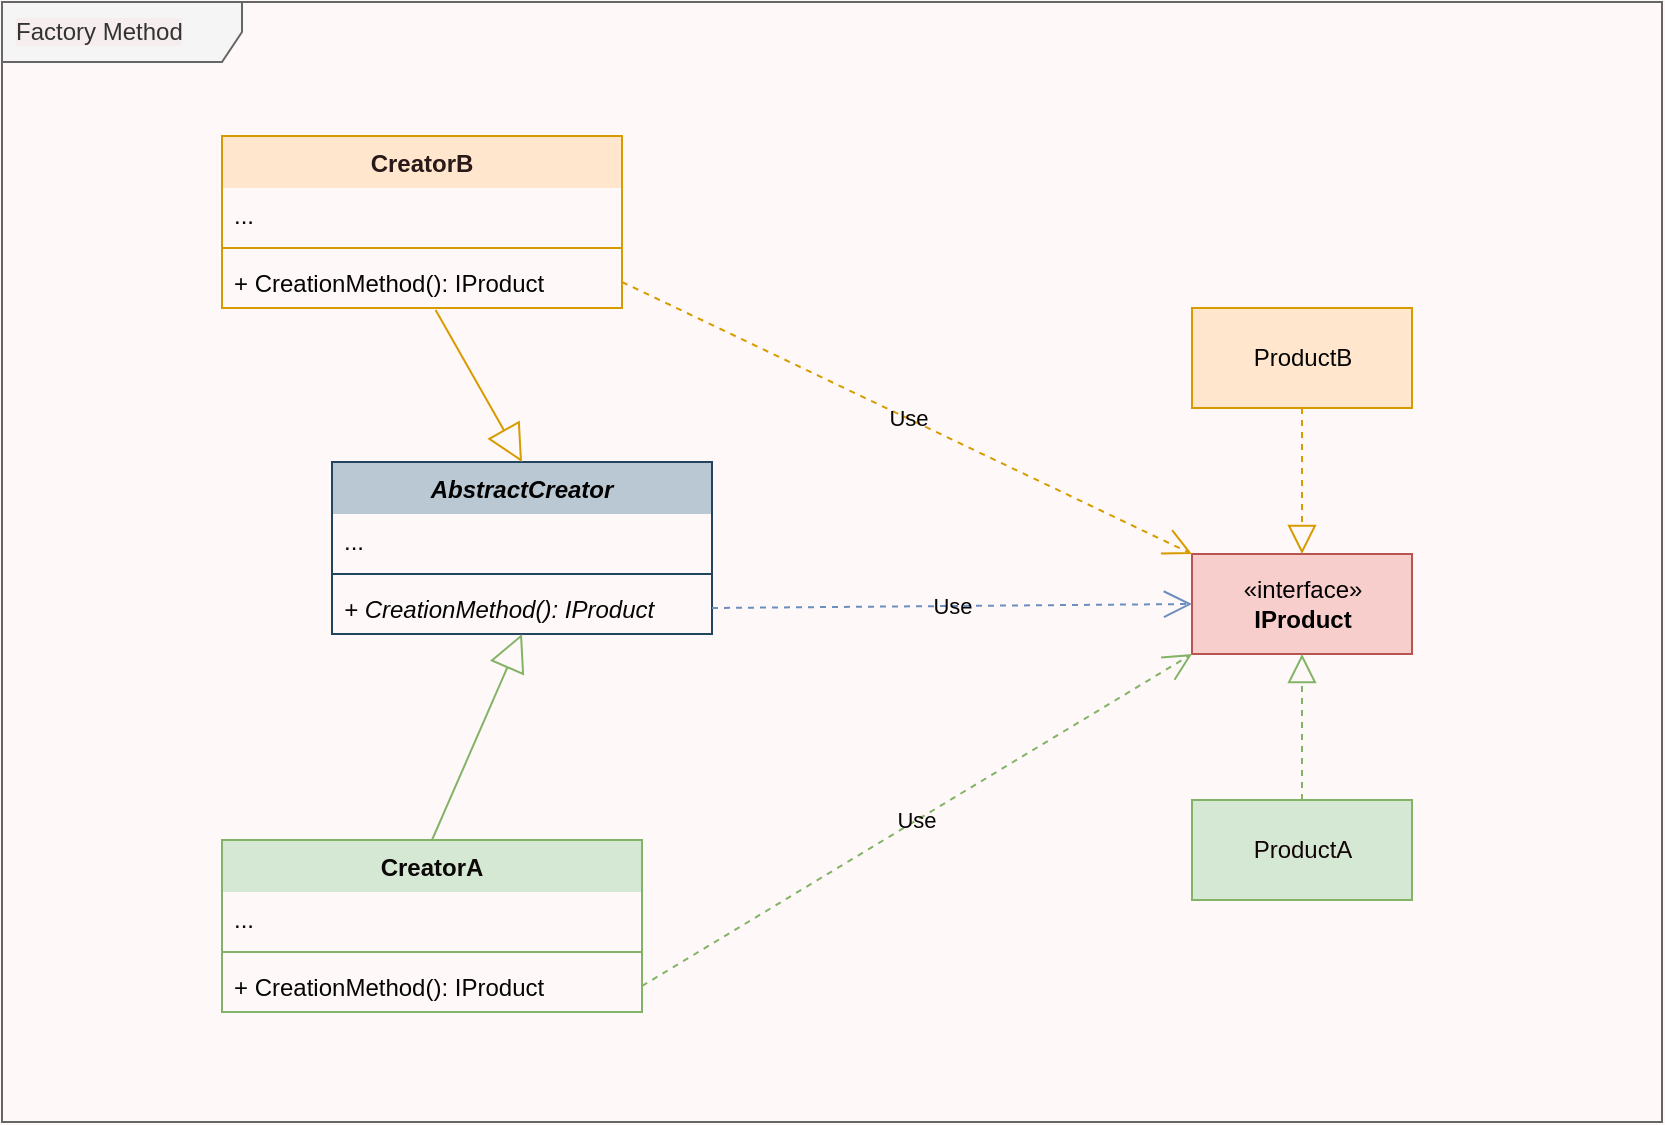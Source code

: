 <mxfile>
    <diagram id="sUUaPduqyuZYLTc3TDkt" name="Page-1">
        <mxGraphModel dx="947" dy="699" grid="0" gridSize="10" guides="1" tooltips="1" connect="1" arrows="1" fold="1" page="1" pageScale="1" pageWidth="850" pageHeight="1100" background="#FFF8F8" math="0" shadow="0">
            <root>
                <mxCell id="0"/>
                <mxCell id="1" parent="0"/>
                <mxCell id="15" value="&lt;span style=&quot;background-color: rgb(246, 238, 238);&quot;&gt;Factory Method&lt;/span&gt;" style="shape=umlFrame;whiteSpace=wrap;html=1;width=120;height=30;boundedLbl=1;verticalAlign=middle;align=left;spacingLeft=5;swimlaneLine=0;fontColor=#333333;shadow=0;fillColor=#f5f5f5;strokeColor=#666666;" vertex="1" parent="1">
                    <mxGeometry x="10" y="10" width="830" height="560" as="geometry"/>
                </mxCell>
                <mxCell id="5" value="&lt;span style=&quot;&quot;&gt;&lt;font color=&quot;#130606&quot;&gt;ProductA&lt;/font&gt;&lt;/span&gt;" style="html=1;shadow=0;swimlaneLine=0;labelBackgroundColor=none;fillColor=#d5e8d4;strokeColor=#82b366;" vertex="1" parent="1">
                    <mxGeometry x="605" y="409" width="110" height="50" as="geometry"/>
                </mxCell>
                <mxCell id="8" value="«interface»&lt;br&gt;&lt;b&gt;IProduct&lt;/b&gt;" style="html=1;shadow=0;swimlaneLine=0;fillColor=#f8cecc;strokeColor=#b85450;" vertex="1" parent="1">
                    <mxGeometry x="605" y="286" width="110" height="50" as="geometry"/>
                </mxCell>
                <mxCell id="11" value="&lt;font color=&quot;#050505&quot;&gt;ProductB&lt;/font&gt;" style="html=1;shadow=0;swimlaneLine=0;fillColor=#ffe6cc;strokeColor=#d79b00;" vertex="1" parent="1">
                    <mxGeometry x="605" y="163" width="110" height="50" as="geometry"/>
                </mxCell>
                <object label="" Text="implement" id="12">
                    <mxCell style="endArrow=block;dashed=1;endFill=0;endSize=12;html=1;entryX=0.5;entryY=1;entryDx=0;entryDy=0;exitX=0.5;exitY=0;exitDx=0;exitDy=0;shadow=0;swimlaneLine=0;fontColor=#050505;fillColor=#d5e8d4;strokeColor=#82b366;" edge="1" parent="1" source="5" target="8">
                        <mxGeometry width="160" relative="1" as="geometry">
                            <mxPoint x="600" y="245" as="sourcePoint"/>
                            <mxPoint x="760" y="205" as="targetPoint"/>
                        </mxGeometry>
                    </mxCell>
                </object>
                <mxCell id="13" value="" style="endArrow=block;dashed=1;endFill=0;endSize=12;html=1;entryX=0.5;entryY=0;entryDx=0;entryDy=0;shadow=0;swimlaneLine=0;fontColor=#050505;fillColor=#ffe6cc;strokeColor=#d79b00;" edge="1" parent="1" source="11" target="8">
                    <mxGeometry width="160" relative="1" as="geometry">
                        <mxPoint x="697" y="99" as="sourcePoint"/>
                        <mxPoint x="680" y="249" as="targetPoint"/>
                    </mxGeometry>
                </mxCell>
                <mxCell id="25" value="AbstractCreator" style="swimlane;fontStyle=3;align=center;verticalAlign=top;childLayout=stackLayout;horizontal=1;startSize=26;horizontalStack=0;resizeParent=1;resizeParentMax=0;resizeLast=0;collapsible=1;marginBottom=0;shadow=0;swimlaneLine=0;fillColor=#bac8d3;strokeColor=#23445d;" vertex="1" parent="1">
                    <mxGeometry x="175" y="240" width="190" height="86" as="geometry">
                        <mxRectangle x="110" y="90" width="130" height="30" as="alternateBounds"/>
                    </mxGeometry>
                </mxCell>
                <mxCell id="26" value="..." style="text;strokeColor=none;fillColor=none;align=left;verticalAlign=top;spacingLeft=4;spacingRight=4;overflow=hidden;rotatable=0;points=[[0,0.5],[1,0.5]];portConstraint=eastwest;shadow=0;swimlaneLine=0;fontColor=#050505;" vertex="1" parent="25">
                    <mxGeometry y="26" width="190" height="26" as="geometry"/>
                </mxCell>
                <mxCell id="27" value="" style="line;strokeWidth=1;fillColor=none;align=left;verticalAlign=middle;spacingTop=-1;spacingLeft=3;spacingRight=3;rotatable=0;labelPosition=right;points=[];portConstraint=eastwest;strokeColor=inherit;shadow=0;swimlaneLine=0;fontColor=#050505;" vertex="1" parent="25">
                    <mxGeometry y="52" width="190" height="8" as="geometry"/>
                </mxCell>
                <mxCell id="28" value="+ CreationMethod(): IProduct" style="text;strokeColor=none;fillColor=none;align=left;verticalAlign=top;spacingLeft=4;spacingRight=4;overflow=hidden;rotatable=0;points=[[0,0.5],[1,0.5]];portConstraint=eastwest;fontStyle=2;shadow=0;swimlaneLine=0;fontColor=#050505;" vertex="1" parent="25">
                    <mxGeometry y="60" width="190" height="26" as="geometry"/>
                </mxCell>
                <mxCell id="17" value="CreatorA" style="swimlane;fontStyle=1;align=center;verticalAlign=top;childLayout=stackLayout;horizontal=1;startSize=26;horizontalStack=0;resizeParent=1;resizeParentMax=0;resizeLast=0;collapsible=1;marginBottom=0;shadow=0;swimlaneLine=0;fillColor=#d5e8d4;strokeColor=#82b366;fontColor=#0d0808;" vertex="1" parent="1">
                    <mxGeometry x="120" y="429" width="210" height="86" as="geometry">
                        <mxRectangle x="50" y="206" width="90" height="30" as="alternateBounds"/>
                    </mxGeometry>
                </mxCell>
                <mxCell id="18" value="..." style="text;strokeColor=none;fillColor=none;align=left;verticalAlign=top;spacingLeft=4;spacingRight=4;overflow=hidden;rotatable=0;points=[[0,0.5],[1,0.5]];portConstraint=eastwest;shadow=0;swimlaneLine=0;fontColor=#050505;" vertex="1" parent="17">
                    <mxGeometry y="26" width="210" height="26" as="geometry"/>
                </mxCell>
                <mxCell id="19" value="" style="line;strokeWidth=1;fillColor=none;align=left;verticalAlign=middle;spacingTop=-1;spacingLeft=3;spacingRight=3;rotatable=0;labelPosition=right;points=[];portConstraint=eastwest;strokeColor=inherit;shadow=0;swimlaneLine=0;fontColor=#050505;" vertex="1" parent="17">
                    <mxGeometry y="52" width="210" height="8" as="geometry"/>
                </mxCell>
                <mxCell id="20" value="+ CreationMethod(): IProduct" style="text;strokeColor=none;fillColor=none;align=left;verticalAlign=top;spacingLeft=4;spacingRight=4;overflow=hidden;rotatable=0;points=[[0,0.5],[1,0.5]];portConstraint=eastwest;shadow=0;swimlaneLine=0;fontColor=#050505;" vertex="1" parent="17">
                    <mxGeometry y="60" width="210" height="26" as="geometry"/>
                </mxCell>
                <mxCell id="21" value="CreatorB" style="swimlane;fontStyle=1;align=center;verticalAlign=top;childLayout=stackLayout;horizontal=1;startSize=26;horizontalStack=0;resizeParent=1;resizeParentMax=0;resizeLast=0;collapsible=1;marginBottom=0;shadow=0;swimlaneLine=0;fillColor=#ffe6cc;strokeColor=#d79b00;fontColor=#291919;" vertex="1" parent="1">
                    <mxGeometry x="120" y="77" width="200" height="86" as="geometry">
                        <mxRectangle x="210" y="206" width="90" height="30" as="alternateBounds"/>
                    </mxGeometry>
                </mxCell>
                <mxCell id="22" value="..." style="text;strokeColor=none;fillColor=none;align=left;verticalAlign=top;spacingLeft=4;spacingRight=4;overflow=hidden;rotatable=0;points=[[0,0.5],[1,0.5]];portConstraint=eastwest;shadow=0;swimlaneLine=0;fontColor=#050505;" vertex="1" parent="21">
                    <mxGeometry y="26" width="200" height="26" as="geometry"/>
                </mxCell>
                <mxCell id="23" value="" style="line;strokeWidth=1;fillColor=none;align=left;verticalAlign=middle;spacingTop=-1;spacingLeft=3;spacingRight=3;rotatable=0;labelPosition=right;points=[];portConstraint=eastwest;strokeColor=inherit;shadow=0;swimlaneLine=0;fontColor=#050505;" vertex="1" parent="21">
                    <mxGeometry y="52" width="200" height="8" as="geometry"/>
                </mxCell>
                <mxCell id="24" value="+ CreationMethod(): IProduct" style="text;strokeColor=none;fillColor=none;align=left;verticalAlign=top;spacingLeft=4;spacingRight=4;overflow=hidden;rotatable=0;points=[[0,0.5],[1,0.5]];portConstraint=eastwest;shadow=0;swimlaneLine=0;fontColor=#050505;" vertex="1" parent="21">
                    <mxGeometry y="60" width="200" height="26" as="geometry"/>
                </mxCell>
                <mxCell id="29" value="Use" style="endArrow=open;endSize=12;dashed=1;html=1;entryX=0;entryY=0.5;entryDx=0;entryDy=0;shadow=0;swimlaneLine=0;fontColor=#050505;labelBackgroundColor=none;fillColor=#dae8fc;strokeColor=#6c8ebf;exitX=1;exitY=0.5;exitDx=0;exitDy=0;" edge="1" parent="1" source="28" target="8">
                    <mxGeometry width="160" relative="1" as="geometry">
                        <mxPoint x="330" y="161.5" as="sourcePoint"/>
                        <mxPoint x="490" y="162" as="targetPoint"/>
                        <mxPoint as="offset"/>
                    </mxGeometry>
                </mxCell>
                <mxCell id="30" value="" style="endArrow=block;endSize=16;endFill=0;html=1;exitX=0.5;exitY=0;exitDx=0;exitDy=0;entryX=0.5;entryY=1;entryDx=0;entryDy=0;shadow=0;swimlaneLine=0;fontColor=#050505;fillColor=#d5e8d4;strokeColor=#82b366;labelBackgroundColor=none;" edge="1" parent="1" source="17" target="25">
                    <mxGeometry x="0.016" y="-13" width="160" relative="1" as="geometry">
                        <mxPoint x="100" y="239" as="sourcePoint"/>
                        <mxPoint x="180" y="149" as="targetPoint"/>
                        <mxPoint as="offset"/>
                    </mxGeometry>
                </mxCell>
                <mxCell id="31" value="" style="endArrow=block;endSize=16;endFill=0;html=1;entryX=0.5;entryY=0;entryDx=0;entryDy=0;exitX=0.534;exitY=1.038;exitDx=0;exitDy=0;exitPerimeter=0;shadow=0;swimlaneLine=0;fontColor=#050505;labelBackgroundColor=none;fillColor=#ffe6cc;strokeColor=#d79b00;" edge="1" parent="1" source="24" target="25">
                    <mxGeometry width="160" relative="1" as="geometry">
                        <mxPoint x="120" y="289" as="sourcePoint"/>
                        <mxPoint x="220" y="149" as="targetPoint"/>
                    </mxGeometry>
                </mxCell>
                <mxCell id="32" value="Use" style="endArrow=open;endSize=12;dashed=1;html=1;entryX=0;entryY=0;entryDx=0;entryDy=0;shadow=0;swimlaneLine=0;fontColor=#050505;fillColor=#ffe6cc;strokeColor=#d79b00;labelBackgroundColor=none;exitX=1;exitY=0.5;exitDx=0;exitDy=0;" edge="1" parent="1" source="24" target="8">
                    <mxGeometry width="160" relative="1" as="geometry">
                        <mxPoint x="330" y="140" as="sourcePoint"/>
                        <mxPoint x="460" y="99" as="targetPoint"/>
                    </mxGeometry>
                </mxCell>
                <mxCell id="33" value="Use" style="endArrow=open;endSize=12;dashed=1;html=1;entryX=0;entryY=1;entryDx=0;entryDy=0;shadow=0;swimlaneLine=0;fontColor=#050505;fillColor=#d5e8d4;strokeColor=#82b366;labelBackgroundColor=none;exitX=1;exitY=0.5;exitDx=0;exitDy=0;" edge="1" parent="1" source="20" target="8">
                    <mxGeometry width="160" relative="1" as="geometry">
                        <mxPoint x="310" y="109" as="sourcePoint"/>
                        <mxPoint x="635" y="308" as="targetPoint"/>
                    </mxGeometry>
                </mxCell>
            </root>
        </mxGraphModel>
    </diagram>
</mxfile>